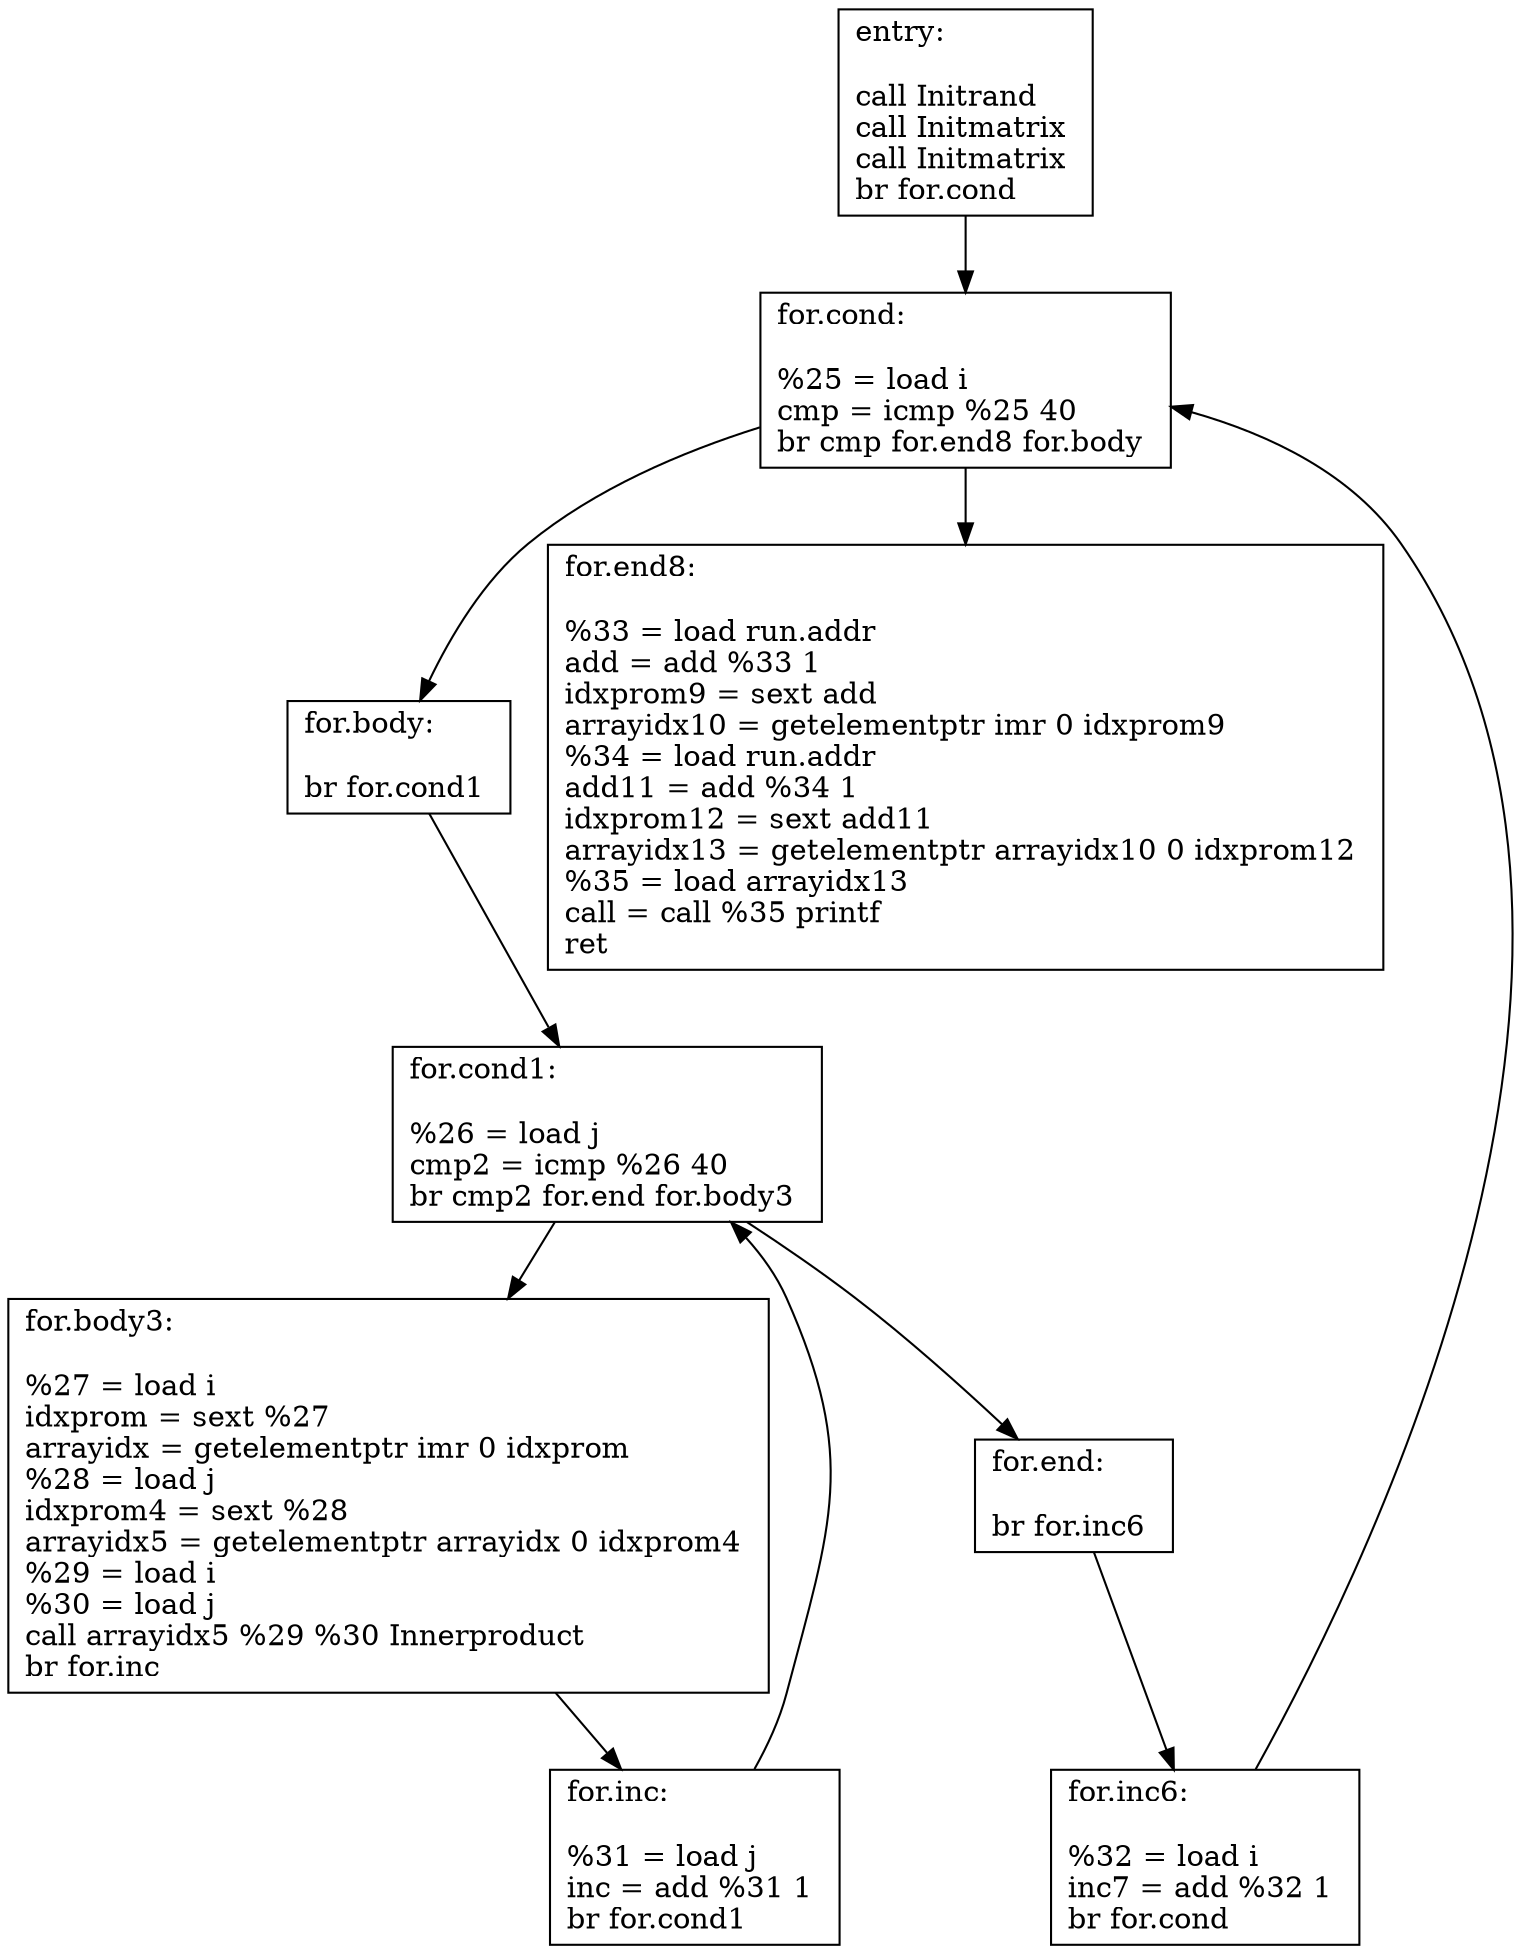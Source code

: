 digraph "CFG for 'Intmm' function" {
	entry[shape=record,
		label="{entry:\l\l
			call Initrand \l
			call Initmatrix \l
			call Initmatrix \l
			br for.cond \l
		}"
	];
	entry -> forcond;
	forcond[shape=record,
		label="{for.cond:\l\l
			%25 = load i \l
			cmp = icmp %25 40 \l
			br cmp for.end8 for.body \l
		}"
	];
	forcond -> forbody;
	forcond -> forend8;
	forbody[shape=record,
		label="{for.body:\l\l
			br for.cond1 \l
		}"
	];
	forbody -> forcond1;
	forcond1[shape=record,
		label="{for.cond1:\l\l
			%26 = load j \l
			cmp2 = icmp %26 40 \l
			br cmp2 for.end for.body3 \l
		}"
	];
	forcond1 -> forbody3;
	forcond1 -> forend;
	forbody3[shape=record,
		label="{for.body3:\l\l
			%27 = load i \l
			idxprom = sext %27 \l
			arrayidx = getelementptr imr 0 idxprom \l
			%28 = load j \l
			idxprom4 = sext %28 \l
			arrayidx5 = getelementptr arrayidx 0 idxprom4 \l
			%29 = load i \l
			%30 = load j \l
			call arrayidx5 %29 %30 Innerproduct \l
			br for.inc \l
		}"
	];
	forbody3 -> forinc;
	forinc[shape=record,
		label="{for.inc:\l\l
			%31 = load j \l
			inc = add %31 1 \l
			br for.cond1 \l
		}"
	];
	forinc -> forcond1;
	forend[shape=record,
		label="{for.end:\l\l
			br for.inc6 \l
		}"
	];
	forend -> forinc6;
	forinc6[shape=record,
		label="{for.inc6:\l\l
			%32 = load i \l
			inc7 = add %32 1 \l
			br for.cond \l
		}"
	];
	forinc6 -> forcond;
	forend8[shape=record,
		label="{for.end8:\l\l
			%33 = load run.addr \l
			add = add %33 1 \l
			idxprom9 = sext add \l
			arrayidx10 = getelementptr imr 0 idxprom9 \l
			%34 = load run.addr \l
			add11 = add %34 1 \l
			idxprom12 = sext add11 \l
			arrayidx13 = getelementptr arrayidx10 0 idxprom12 \l
			%35 = load arrayidx13 \l
			call = call %35 printf \l
			ret \l
		}"
	];
}
